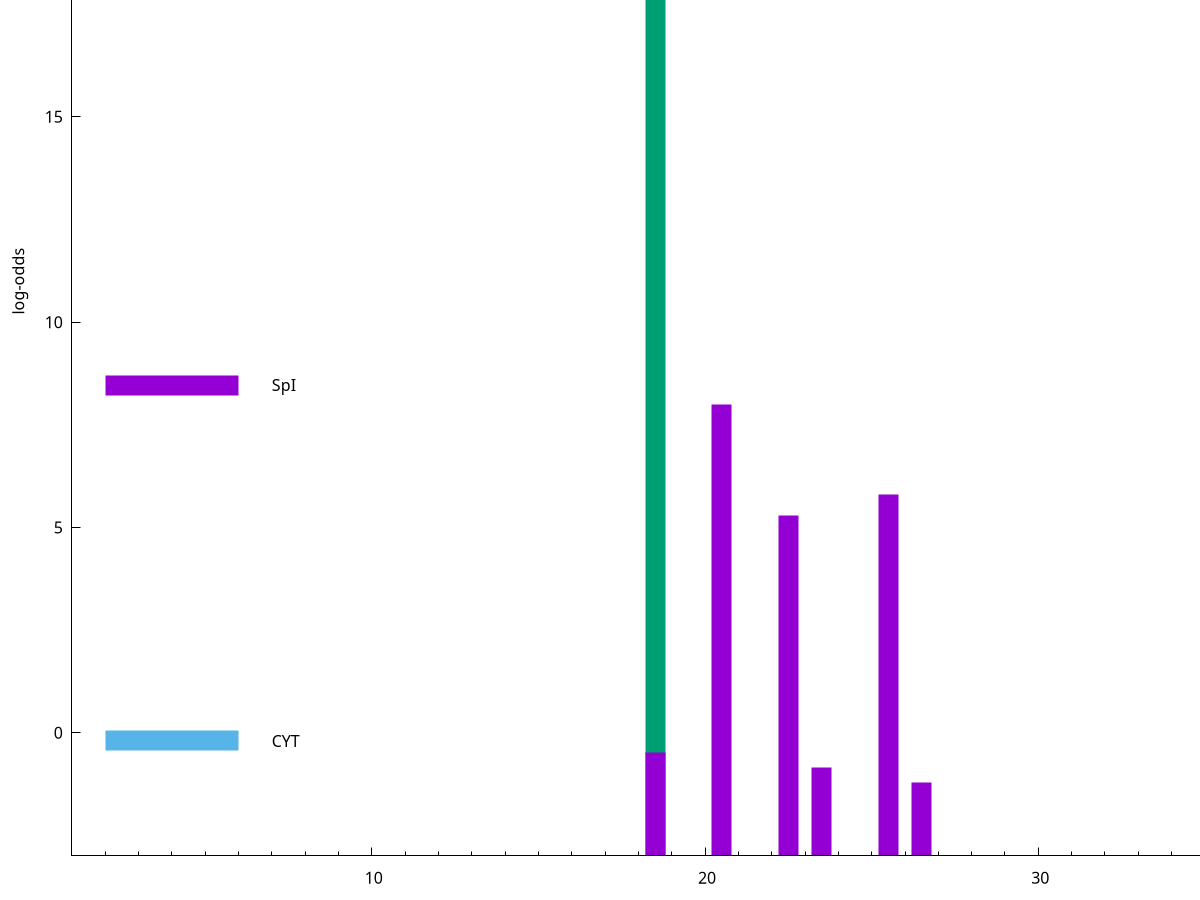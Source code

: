set title "LipoP predictions for SRR4017833.gff"
set size 2., 1.4
set xrange [1:70] 
set mxtics 10
set yrange [-3:25]
set y2range [0:28]
set ylabel "log-odds"
set term postscript eps color solid "Helvetica" 30
set output "SRR4017833.gff212.eps"
set arrow from 2,19.2918 to 6,19.2918 nohead lt 2 lw 20
set label "SpII" at 7,19.2918
set arrow from 2,8.46738 to 6,8.46738 nohead lt 1 lw 20
set label "SpI" at 7,8.46738
set arrow from 2,-0.200913 to 6,-0.200913 nohead lt 3 lw 20
set label "CYT" at 7,-0.200913
set arrow from 2,19.2918 to 6,19.2918 nohead lt 2 lw 20
set label "SpII" at 7,19.2918
# NOTE: The scores below are the log-odds scores with the threshold
# NOTE: subtracted (a hack to make gnuplot make the histogram all
# NOTE: look nice).
plot "-" axes x1y2 title "" with impulses lt 2 lw 20, "-" axes x1y2 title "" with impulses lt 1 lw 20
18.500000 22.291800
e
20.500000 11.003280
25.500000 8.805940
22.500000 8.300880
18.500000 2.519875
23.500000 2.146906
26.500000 1.799400
e
exit
